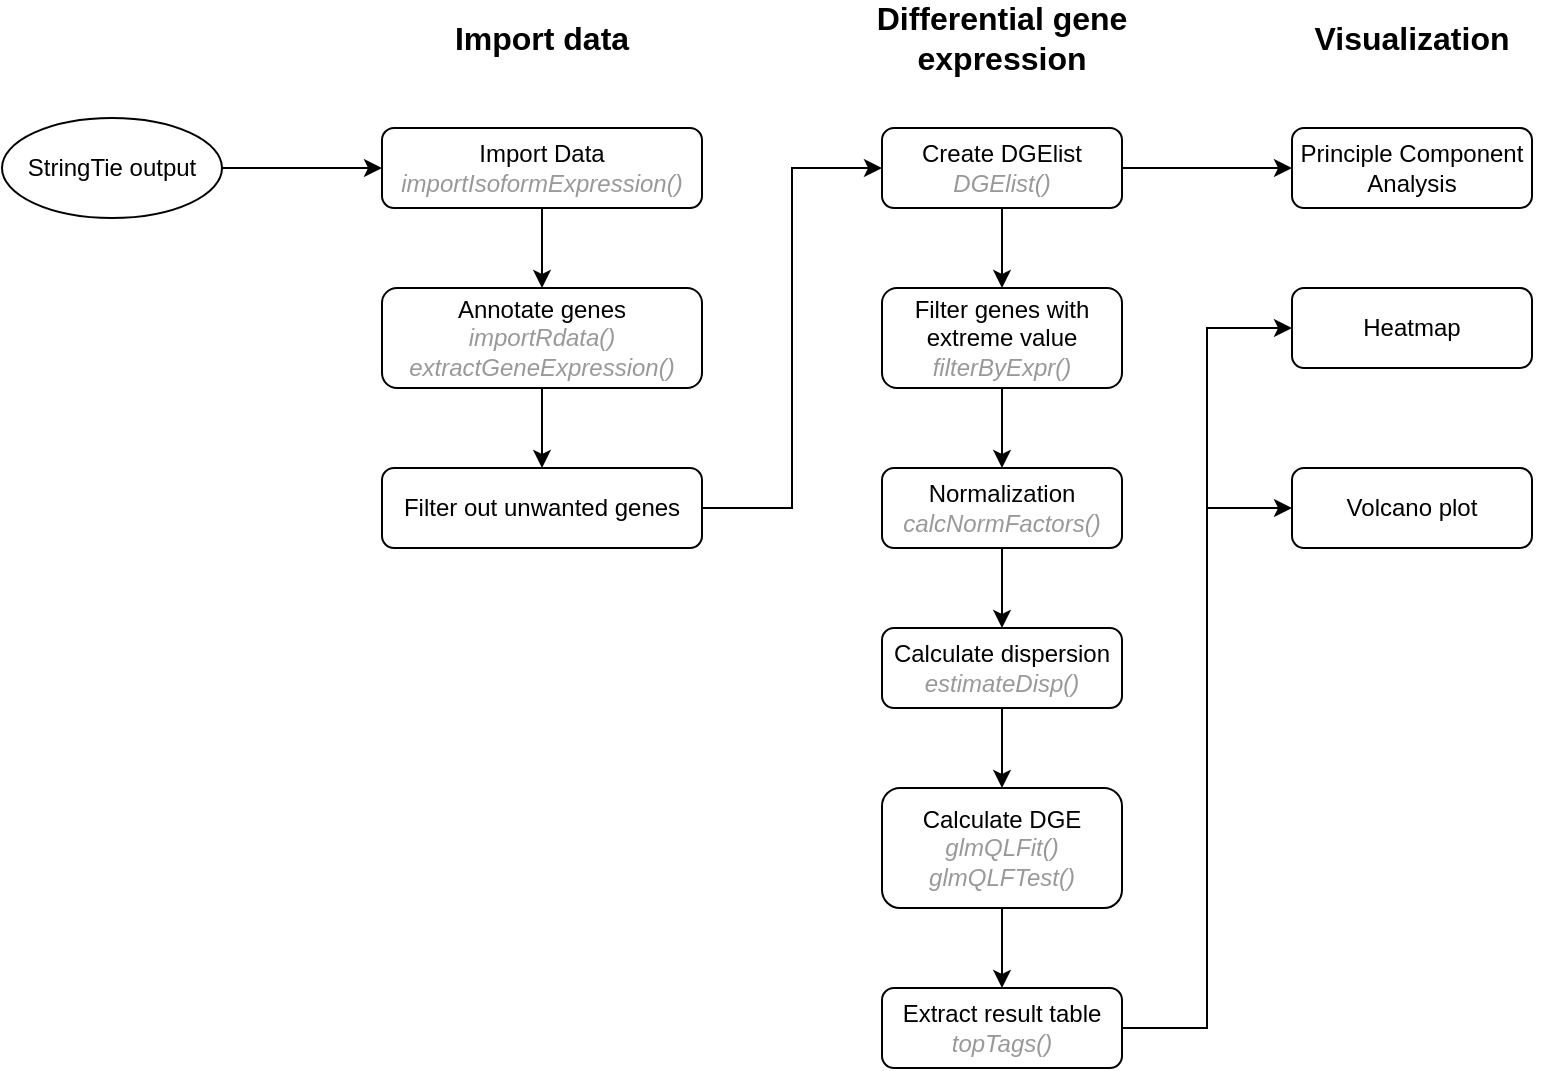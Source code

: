 <mxfile version="20.8.20" type="device"><diagram id="C5RBs43oDa-KdzZeNtuy" name="Page-1"><mxGraphModel dx="1050" dy="481" grid="1" gridSize="10" guides="1" tooltips="1" connect="1" arrows="1" fold="1" page="1" pageScale="1" pageWidth="827" pageHeight="1169" math="0" shadow="0"><root><mxCell id="WIyWlLk6GJQsqaUBKTNV-0"/><mxCell id="WIyWlLk6GJQsqaUBKTNV-1" parent="WIyWlLk6GJQsqaUBKTNV-0"/><mxCell id="eSsW-rHkn4suHUc_bM11-6" style="edgeStyle=orthogonalEdgeStyle;rounded=0;orthogonalLoop=1;jettySize=auto;html=1;entryX=0.5;entryY=0;entryDx=0;entryDy=0;" edge="1" parent="WIyWlLk6GJQsqaUBKTNV-1" source="WIyWlLk6GJQsqaUBKTNV-3" target="eSsW-rHkn4suHUc_bM11-1"><mxGeometry relative="1" as="geometry"/></mxCell><mxCell id="eSsW-rHkn4suHUc_bM11-40" value="" style="edgeStyle=orthogonalEdgeStyle;rounded=0;orthogonalLoop=1;jettySize=auto;html=1;fontSize=16;fontColor=#000000;" edge="1" parent="WIyWlLk6GJQsqaUBKTNV-1" source="WIyWlLk6GJQsqaUBKTNV-3" target="eSsW-rHkn4suHUc_bM11-36"><mxGeometry relative="1" as="geometry"/></mxCell><mxCell id="WIyWlLk6GJQsqaUBKTNV-3" value="Create DGElist&lt;br&gt;&lt;i&gt;&lt;font color=&quot;#999999&quot;&gt;DGElist()&lt;/font&gt;&lt;/i&gt;" style="rounded=1;whiteSpace=wrap;html=1;fontSize=12;glass=0;strokeWidth=1;shadow=0;" parent="WIyWlLk6GJQsqaUBKTNV-1" vertex="1"><mxGeometry x="450" y="90" width="120" height="40" as="geometry"/></mxCell><mxCell id="eSsW-rHkn4suHUc_bM11-7" style="edgeStyle=orthogonalEdgeStyle;rounded=0;orthogonalLoop=1;jettySize=auto;html=1;entryX=0.5;entryY=0;entryDx=0;entryDy=0;fontColor=#999999;" edge="1" parent="WIyWlLk6GJQsqaUBKTNV-1" source="eSsW-rHkn4suHUc_bM11-1" target="eSsW-rHkn4suHUc_bM11-5"><mxGeometry relative="1" as="geometry"/></mxCell><mxCell id="eSsW-rHkn4suHUc_bM11-1" value="Filter genes with extreme value&lt;br&gt;&lt;font color=&quot;#999999&quot;&gt;&lt;i&gt;filterByExpr()&lt;/i&gt;&lt;/font&gt;" style="rounded=1;whiteSpace=wrap;html=1;" vertex="1" parent="WIyWlLk6GJQsqaUBKTNV-1"><mxGeometry x="450" y="170" width="120" height="50" as="geometry"/></mxCell><mxCell id="eSsW-rHkn4suHUc_bM11-13" style="edgeStyle=orthogonalEdgeStyle;rounded=0;orthogonalLoop=1;jettySize=auto;html=1;entryX=0.5;entryY=0;entryDx=0;entryDy=0;fontColor=#999999;" edge="1" parent="WIyWlLk6GJQsqaUBKTNV-1" source="eSsW-rHkn4suHUc_bM11-5" target="eSsW-rHkn4suHUc_bM11-8"><mxGeometry relative="1" as="geometry"/></mxCell><mxCell id="eSsW-rHkn4suHUc_bM11-5" value="Normalization&lt;br&gt;&lt;font color=&quot;#999999&quot;&gt;&lt;i&gt;calcNormFactors()&lt;/i&gt;&lt;/font&gt;" style="rounded=1;whiteSpace=wrap;html=1;" vertex="1" parent="WIyWlLk6GJQsqaUBKTNV-1"><mxGeometry x="450" y="260" width="120" height="40" as="geometry"/></mxCell><mxCell id="eSsW-rHkn4suHUc_bM11-15" style="edgeStyle=orthogonalEdgeStyle;rounded=0;orthogonalLoop=1;jettySize=auto;html=1;entryX=0.5;entryY=0;entryDx=0;entryDy=0;fontColor=#999999;" edge="1" parent="WIyWlLk6GJQsqaUBKTNV-1" source="eSsW-rHkn4suHUc_bM11-8" target="eSsW-rHkn4suHUc_bM11-14"><mxGeometry relative="1" as="geometry"/></mxCell><mxCell id="eSsW-rHkn4suHUc_bM11-8" value="Calculate dispersion&lt;br&gt;&lt;font color=&quot;#999999&quot;&gt;&lt;i&gt;estimateDisp()&lt;/i&gt;&lt;/font&gt;" style="rounded=1;whiteSpace=wrap;html=1;" vertex="1" parent="WIyWlLk6GJQsqaUBKTNV-1"><mxGeometry x="450" y="340" width="120" height="40" as="geometry"/></mxCell><mxCell id="eSsW-rHkn4suHUc_bM11-17" style="edgeStyle=orthogonalEdgeStyle;rounded=0;orthogonalLoop=1;jettySize=auto;html=1;exitX=0.5;exitY=1;exitDx=0;exitDy=0;entryX=0.5;entryY=0;entryDx=0;entryDy=0;fontColor=#999999;" edge="1" parent="WIyWlLk6GJQsqaUBKTNV-1" source="eSsW-rHkn4suHUc_bM11-14" target="eSsW-rHkn4suHUc_bM11-16"><mxGeometry relative="1" as="geometry"/></mxCell><mxCell id="eSsW-rHkn4suHUc_bM11-14" value="Calculate DGE&lt;br&gt;&lt;font color=&quot;#999999&quot;&gt;&lt;i&gt;glmQLFit()&lt;br&gt;glmQLFTest()&lt;/i&gt;&lt;/font&gt;" style="rounded=1;whiteSpace=wrap;html=1;" vertex="1" parent="WIyWlLk6GJQsqaUBKTNV-1"><mxGeometry x="450" y="420" width="120" height="60" as="geometry"/></mxCell><mxCell id="eSsW-rHkn4suHUc_bM11-42" style="edgeStyle=orthogonalEdgeStyle;rounded=0;orthogonalLoop=1;jettySize=auto;html=1;entryX=0;entryY=0.5;entryDx=0;entryDy=0;fontSize=16;fontColor=#000000;" edge="1" parent="WIyWlLk6GJQsqaUBKTNV-1" source="eSsW-rHkn4suHUc_bM11-16" target="eSsW-rHkn4suHUc_bM11-35"><mxGeometry relative="1" as="geometry"/></mxCell><mxCell id="eSsW-rHkn4suHUc_bM11-43" style="edgeStyle=orthogonalEdgeStyle;rounded=0;orthogonalLoop=1;jettySize=auto;html=1;entryX=0;entryY=0.5;entryDx=0;entryDy=0;fontSize=16;fontColor=#000000;" edge="1" parent="WIyWlLk6GJQsqaUBKTNV-1" source="eSsW-rHkn4suHUc_bM11-16" target="eSsW-rHkn4suHUc_bM11-39"><mxGeometry relative="1" as="geometry"/></mxCell><mxCell id="eSsW-rHkn4suHUc_bM11-16" value="Extract result table&lt;br&gt;&lt;font color=&quot;#999999&quot;&gt;&lt;i&gt;topTags()&lt;/i&gt;&lt;/font&gt;" style="rounded=1;whiteSpace=wrap;html=1;" vertex="1" parent="WIyWlLk6GJQsqaUBKTNV-1"><mxGeometry x="450" y="520" width="120" height="40" as="geometry"/></mxCell><mxCell id="eSsW-rHkn4suHUc_bM11-22" style="edgeStyle=orthogonalEdgeStyle;rounded=0;orthogonalLoop=1;jettySize=auto;html=1;fontColor=#999999;" edge="1" parent="WIyWlLk6GJQsqaUBKTNV-1" source="eSsW-rHkn4suHUc_bM11-21"><mxGeometry relative="1" as="geometry"><mxPoint x="200" y="110" as="targetPoint"/></mxGeometry></mxCell><mxCell id="eSsW-rHkn4suHUc_bM11-21" value="StringTie output" style="ellipse;whiteSpace=wrap;html=1;labelBackgroundColor=#ffffff;" vertex="1" parent="WIyWlLk6GJQsqaUBKTNV-1"><mxGeometry x="10" y="85" width="110" height="50" as="geometry"/></mxCell><mxCell id="eSsW-rHkn4suHUc_bM11-25" style="edgeStyle=orthogonalEdgeStyle;rounded=0;orthogonalLoop=1;jettySize=auto;html=1;fontColor=#999999;" edge="1" parent="WIyWlLk6GJQsqaUBKTNV-1" source="eSsW-rHkn4suHUc_bM11-23"><mxGeometry relative="1" as="geometry"><mxPoint x="280" y="170" as="targetPoint"/></mxGeometry></mxCell><mxCell id="eSsW-rHkn4suHUc_bM11-23" value="Import Data&lt;br&gt;&lt;font color=&quot;#999999&quot;&gt;&lt;i&gt;importIsoformExpression()&lt;/i&gt;&lt;/font&gt;" style="rounded=1;whiteSpace=wrap;html=1;fontSize=12;glass=0;strokeWidth=1;shadow=0;" vertex="1" parent="WIyWlLk6GJQsqaUBKTNV-1"><mxGeometry x="200" y="90" width="160" height="40" as="geometry"/></mxCell><mxCell id="eSsW-rHkn4suHUc_bM11-31" style="edgeStyle=orthogonalEdgeStyle;rounded=0;orthogonalLoop=1;jettySize=auto;html=1;entryX=0;entryY=0.5;entryDx=0;entryDy=0;fontColor=#999999;" edge="1" parent="WIyWlLk6GJQsqaUBKTNV-1" source="eSsW-rHkn4suHUc_bM11-26" target="WIyWlLk6GJQsqaUBKTNV-3"><mxGeometry relative="1" as="geometry"/></mxCell><mxCell id="eSsW-rHkn4suHUc_bM11-26" value="Filter out unwanted genes&lt;br&gt;" style="rounded=1;whiteSpace=wrap;html=1;fontSize=12;glass=0;strokeWidth=1;shadow=0;" vertex="1" parent="WIyWlLk6GJQsqaUBKTNV-1"><mxGeometry x="200" y="260" width="160" height="40" as="geometry"/></mxCell><mxCell id="eSsW-rHkn4suHUc_bM11-30" value="" style="edgeStyle=orthogonalEdgeStyle;rounded=0;orthogonalLoop=1;jettySize=auto;html=1;fontColor=#999999;" edge="1" parent="WIyWlLk6GJQsqaUBKTNV-1" source="eSsW-rHkn4suHUc_bM11-28" target="eSsW-rHkn4suHUc_bM11-26"><mxGeometry relative="1" as="geometry"/></mxCell><mxCell id="eSsW-rHkn4suHUc_bM11-28" value="Annotate genes&lt;br&gt;&lt;font color=&quot;#999999&quot;&gt;&lt;i&gt;importRdata()&lt;br&gt;extractGeneExpression()&lt;/i&gt;&lt;/font&gt;" style="rounded=1;whiteSpace=wrap;html=1;fontSize=12;glass=0;strokeWidth=1;shadow=0;" vertex="1" parent="WIyWlLk6GJQsqaUBKTNV-1"><mxGeometry x="200" y="170" width="160" height="50" as="geometry"/></mxCell><mxCell id="eSsW-rHkn4suHUc_bM11-32" value="&lt;b&gt;&lt;font style=&quot;font-size: 16px;&quot; color=&quot;#000000&quot;&gt;Import data&lt;/font&gt;&lt;/b&gt;" style="text;html=1;strokeColor=none;fillColor=none;align=center;verticalAlign=middle;whiteSpace=wrap;rounded=0;fontColor=#999999;" vertex="1" parent="WIyWlLk6GJQsqaUBKTNV-1"><mxGeometry x="220" y="30" width="120" height="30" as="geometry"/></mxCell><mxCell id="eSsW-rHkn4suHUc_bM11-33" value="&lt;font color=&quot;#000000&quot;&gt;&lt;span style=&quot;font-size: 16px;&quot;&gt;&lt;b&gt;Differential gene expression&lt;/b&gt;&lt;/span&gt;&lt;/font&gt;" style="text;html=1;strokeColor=none;fillColor=none;align=center;verticalAlign=middle;whiteSpace=wrap;rounded=0;fontColor=#999999;" vertex="1" parent="WIyWlLk6GJQsqaUBKTNV-1"><mxGeometry x="435" y="30" width="150" height="30" as="geometry"/></mxCell><mxCell id="eSsW-rHkn4suHUc_bM11-34" value="&lt;font color=&quot;#000000&quot;&gt;&lt;span style=&quot;font-size: 16px;&quot;&gt;&lt;b&gt;Visualization&lt;/b&gt;&lt;/span&gt;&lt;/font&gt;" style="text;html=1;strokeColor=none;fillColor=none;align=center;verticalAlign=middle;whiteSpace=wrap;rounded=0;fontColor=#999999;" vertex="1" parent="WIyWlLk6GJQsqaUBKTNV-1"><mxGeometry x="640" y="30" width="150" height="30" as="geometry"/></mxCell><mxCell id="eSsW-rHkn4suHUc_bM11-35" value="Heatmap" style="rounded=1;whiteSpace=wrap;html=1;fontSize=12;glass=0;strokeWidth=1;shadow=0;" vertex="1" parent="WIyWlLk6GJQsqaUBKTNV-1"><mxGeometry x="655" y="170" width="120" height="40" as="geometry"/></mxCell><mxCell id="eSsW-rHkn4suHUc_bM11-36" value="Principle Component Analysis" style="rounded=1;whiteSpace=wrap;html=1;fontSize=12;glass=0;strokeWidth=1;shadow=0;" vertex="1" parent="WIyWlLk6GJQsqaUBKTNV-1"><mxGeometry x="655" y="90" width="120" height="40" as="geometry"/></mxCell><mxCell id="eSsW-rHkn4suHUc_bM11-39" value="Volcano plot" style="rounded=1;whiteSpace=wrap;html=1;fontSize=12;glass=0;strokeWidth=1;shadow=0;" vertex="1" parent="WIyWlLk6GJQsqaUBKTNV-1"><mxGeometry x="655" y="260" width="120" height="40" as="geometry"/></mxCell></root></mxGraphModel></diagram></mxfile>